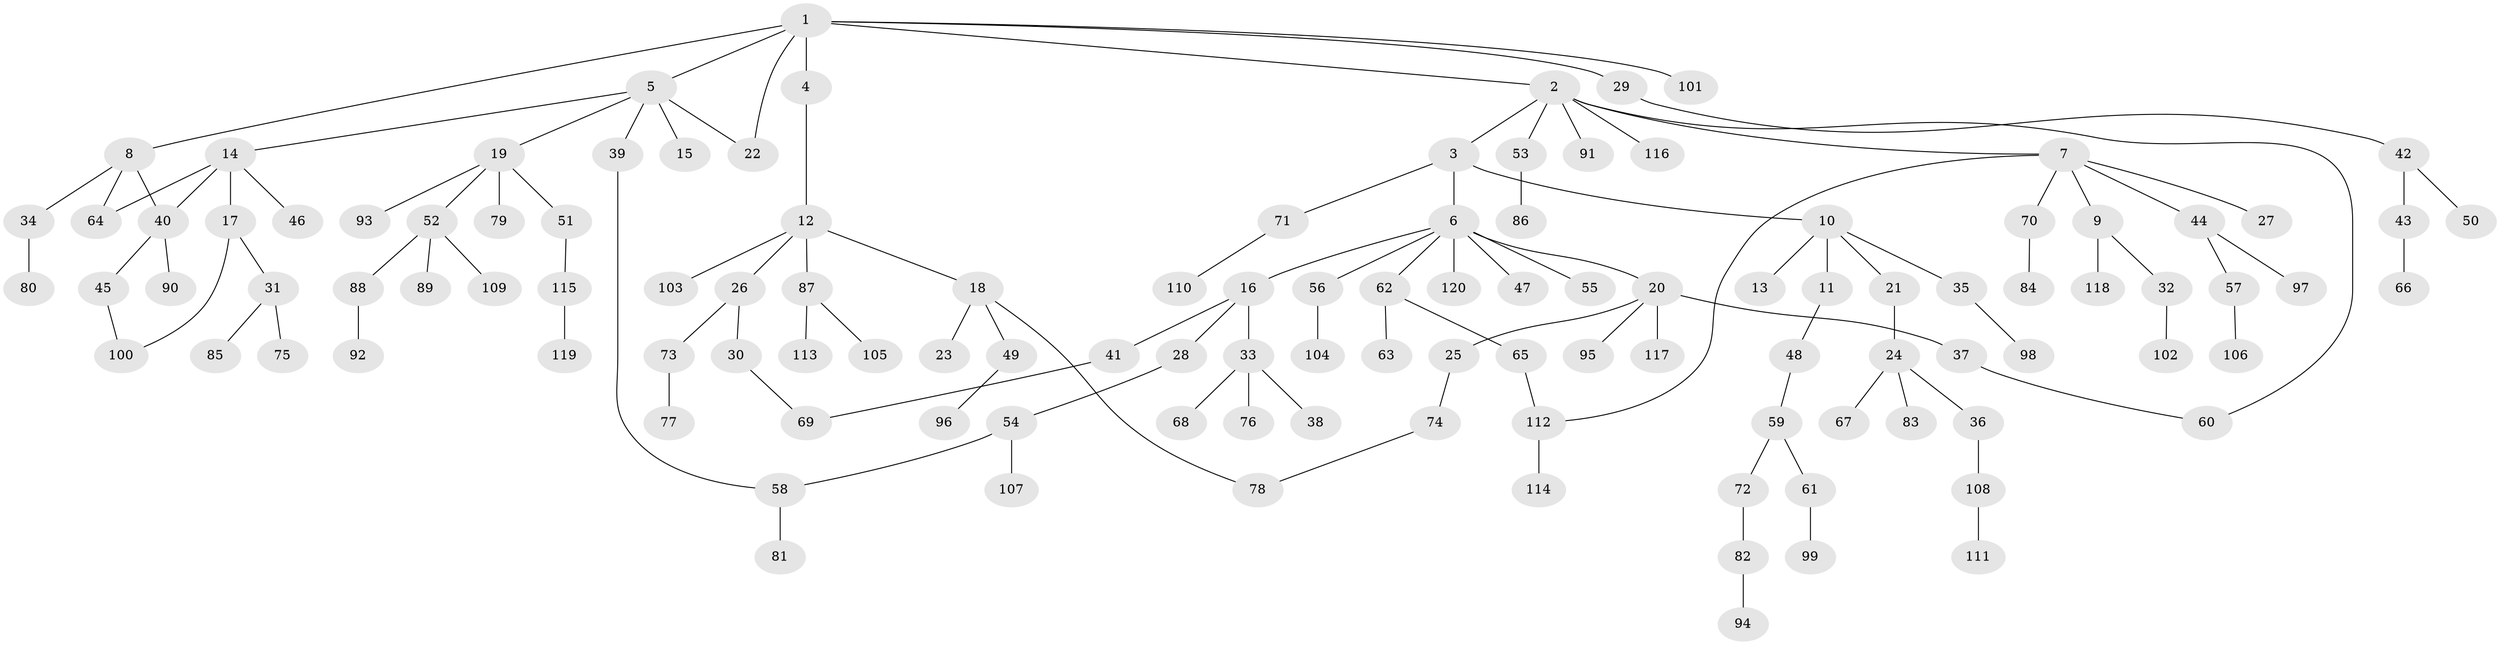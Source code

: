 // coarse degree distribution, {9: 0.011904761904761904, 11: 0.011904761904761904, 4: 0.03571428571428571, 2: 0.2976190476190476, 6: 0.011904761904761904, 8: 0.011904761904761904, 3: 0.09523809523809523, 7: 0.023809523809523808, 1: 0.47619047619047616, 5: 0.023809523809523808}
// Generated by graph-tools (version 1.1) at 2025/41/03/06/25 10:41:30]
// undirected, 120 vertices, 128 edges
graph export_dot {
graph [start="1"]
  node [color=gray90,style=filled];
  1;
  2;
  3;
  4;
  5;
  6;
  7;
  8;
  9;
  10;
  11;
  12;
  13;
  14;
  15;
  16;
  17;
  18;
  19;
  20;
  21;
  22;
  23;
  24;
  25;
  26;
  27;
  28;
  29;
  30;
  31;
  32;
  33;
  34;
  35;
  36;
  37;
  38;
  39;
  40;
  41;
  42;
  43;
  44;
  45;
  46;
  47;
  48;
  49;
  50;
  51;
  52;
  53;
  54;
  55;
  56;
  57;
  58;
  59;
  60;
  61;
  62;
  63;
  64;
  65;
  66;
  67;
  68;
  69;
  70;
  71;
  72;
  73;
  74;
  75;
  76;
  77;
  78;
  79;
  80;
  81;
  82;
  83;
  84;
  85;
  86;
  87;
  88;
  89;
  90;
  91;
  92;
  93;
  94;
  95;
  96;
  97;
  98;
  99;
  100;
  101;
  102;
  103;
  104;
  105;
  106;
  107;
  108;
  109;
  110;
  111;
  112;
  113;
  114;
  115;
  116;
  117;
  118;
  119;
  120;
  1 -- 2;
  1 -- 4;
  1 -- 5;
  1 -- 8;
  1 -- 22;
  1 -- 29;
  1 -- 101;
  2 -- 3;
  2 -- 7;
  2 -- 53;
  2 -- 60;
  2 -- 91;
  2 -- 116;
  3 -- 6;
  3 -- 10;
  3 -- 71;
  4 -- 12;
  5 -- 14;
  5 -- 15;
  5 -- 19;
  5 -- 39;
  5 -- 22;
  6 -- 16;
  6 -- 20;
  6 -- 47;
  6 -- 55;
  6 -- 56;
  6 -- 62;
  6 -- 120;
  7 -- 9;
  7 -- 27;
  7 -- 44;
  7 -- 70;
  7 -- 112;
  8 -- 34;
  8 -- 64;
  8 -- 40;
  9 -- 32;
  9 -- 118;
  10 -- 11;
  10 -- 13;
  10 -- 21;
  10 -- 35;
  11 -- 48;
  12 -- 18;
  12 -- 26;
  12 -- 87;
  12 -- 103;
  14 -- 17;
  14 -- 40;
  14 -- 46;
  14 -- 64;
  16 -- 28;
  16 -- 33;
  16 -- 41;
  17 -- 31;
  17 -- 100;
  18 -- 23;
  18 -- 49;
  18 -- 78;
  19 -- 51;
  19 -- 52;
  19 -- 79;
  19 -- 93;
  20 -- 25;
  20 -- 37;
  20 -- 95;
  20 -- 117;
  21 -- 24;
  24 -- 36;
  24 -- 67;
  24 -- 83;
  25 -- 74;
  26 -- 30;
  26 -- 73;
  28 -- 54;
  29 -- 42;
  30 -- 69;
  31 -- 75;
  31 -- 85;
  32 -- 102;
  33 -- 38;
  33 -- 68;
  33 -- 76;
  34 -- 80;
  35 -- 98;
  36 -- 108;
  37 -- 60;
  39 -- 58;
  40 -- 45;
  40 -- 90;
  41 -- 69;
  42 -- 43;
  42 -- 50;
  43 -- 66;
  44 -- 57;
  44 -- 97;
  45 -- 100;
  48 -- 59;
  49 -- 96;
  51 -- 115;
  52 -- 88;
  52 -- 89;
  52 -- 109;
  53 -- 86;
  54 -- 107;
  54 -- 58;
  56 -- 104;
  57 -- 106;
  58 -- 81;
  59 -- 61;
  59 -- 72;
  61 -- 99;
  62 -- 63;
  62 -- 65;
  65 -- 112;
  70 -- 84;
  71 -- 110;
  72 -- 82;
  73 -- 77;
  74 -- 78;
  82 -- 94;
  87 -- 105;
  87 -- 113;
  88 -- 92;
  108 -- 111;
  112 -- 114;
  115 -- 119;
}
